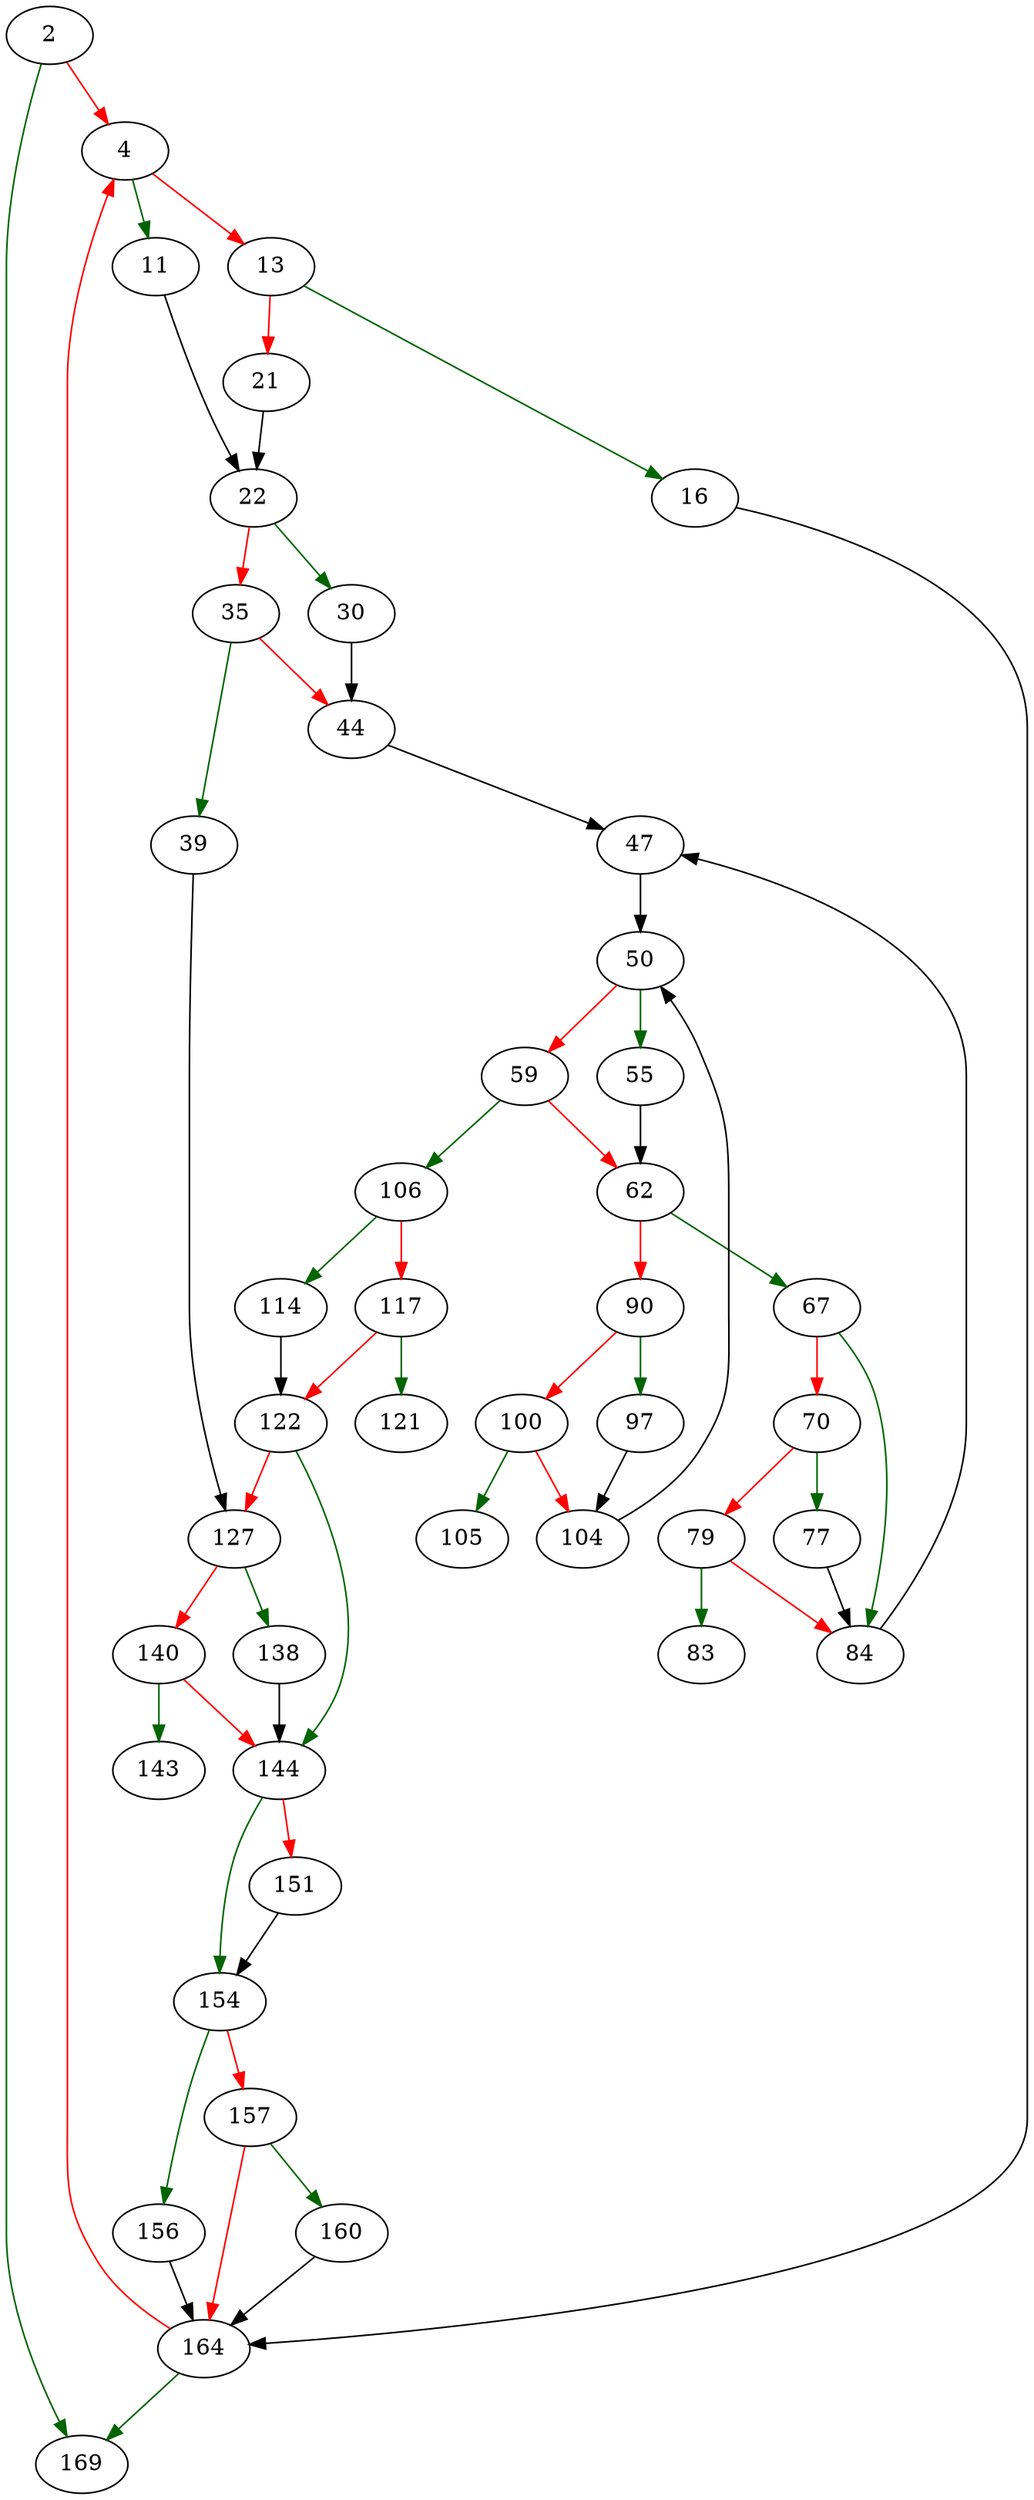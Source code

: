 strict digraph "paste_serial" {
	// Node definitions.
	2 [entry=true];
	169;
	4;
	11;
	13;
	22;
	16;
	21;
	164;
	30;
	35;
	44;
	39;
	127;
	47;
	50;
	55;
	59;
	62;
	106;
	67;
	90;
	84;
	70;
	77;
	79;
	83;
	97;
	100;
	104;
	105;
	114;
	117;
	122;
	121;
	144;
	138;
	140;
	143;
	154;
	151;
	156;
	157;
	160;

	// Edge definitions.
	2 -> 169 [
		color=darkgreen
		cond=true
	];
	2 -> 4 [
		color=red
		cond=false
	];
	4 -> 11 [
		color=darkgreen
		cond=true
	];
	4 -> 13 [
		color=red
		cond=false
	];
	11 -> 22;
	13 -> 16 [
		color=darkgreen
		cond=true
	];
	13 -> 21 [
		color=red
		cond=false
	];
	22 -> 30 [
		color=darkgreen
		cond=true
	];
	22 -> 35 [
		color=red
		cond=false
	];
	16 -> 164;
	21 -> 22;
	164 -> 169 [
		color=darkgreen
		cond=true
	];
	164 -> 4 [
		color=red
		cond=false
	];
	30 -> 44;
	35 -> 44 [
		color=red
		cond=false
	];
	35 -> 39 [
		color=darkgreen
		cond=true
	];
	44 -> 47;
	39 -> 127;
	127 -> 138 [
		color=darkgreen
		cond=true
	];
	127 -> 140 [
		color=red
		cond=false
	];
	47 -> 50;
	50 -> 55 [
		color=darkgreen
		cond=true
	];
	50 -> 59 [
		color=red
		cond=false
	];
	55 -> 62;
	59 -> 62 [
		color=red
		cond=false
	];
	59 -> 106 [
		color=darkgreen
		cond=true
	];
	62 -> 67 [
		color=darkgreen
		cond=true
	];
	62 -> 90 [
		color=red
		cond=false
	];
	106 -> 114 [
		color=darkgreen
		cond=true
	];
	106 -> 117 [
		color=red
		cond=false
	];
	67 -> 84 [
		color=darkgreen
		cond=true
	];
	67 -> 70 [
		color=red
		cond=false
	];
	90 -> 97 [
		color=darkgreen
		cond=true
	];
	90 -> 100 [
		color=red
		cond=false
	];
	84 -> 47;
	70 -> 77 [
		color=darkgreen
		cond=true
	];
	70 -> 79 [
		color=red
		cond=false
	];
	77 -> 84;
	79 -> 84 [
		color=red
		cond=false
	];
	79 -> 83 [
		color=darkgreen
		cond=true
	];
	97 -> 104;
	100 -> 104 [
		color=red
		cond=false
	];
	100 -> 105 [
		color=darkgreen
		cond=true
	];
	104 -> 50;
	114 -> 122;
	117 -> 122 [
		color=red
		cond=false
	];
	117 -> 121 [
		color=darkgreen
		cond=true
	];
	122 -> 127 [
		color=red
		cond=false
	];
	122 -> 144 [
		color=darkgreen
		cond=true
	];
	144 -> 154 [
		color=darkgreen
		cond=true
	];
	144 -> 151 [
		color=red
		cond=false
	];
	138 -> 144;
	140 -> 144 [
		color=red
		cond=false
	];
	140 -> 143 [
		color=darkgreen
		cond=true
	];
	154 -> 156 [
		color=darkgreen
		cond=true
	];
	154 -> 157 [
		color=red
		cond=false
	];
	151 -> 154;
	156 -> 164;
	157 -> 164 [
		color=red
		cond=false
	];
	157 -> 160 [
		color=darkgreen
		cond=true
	];
	160 -> 164;
}
